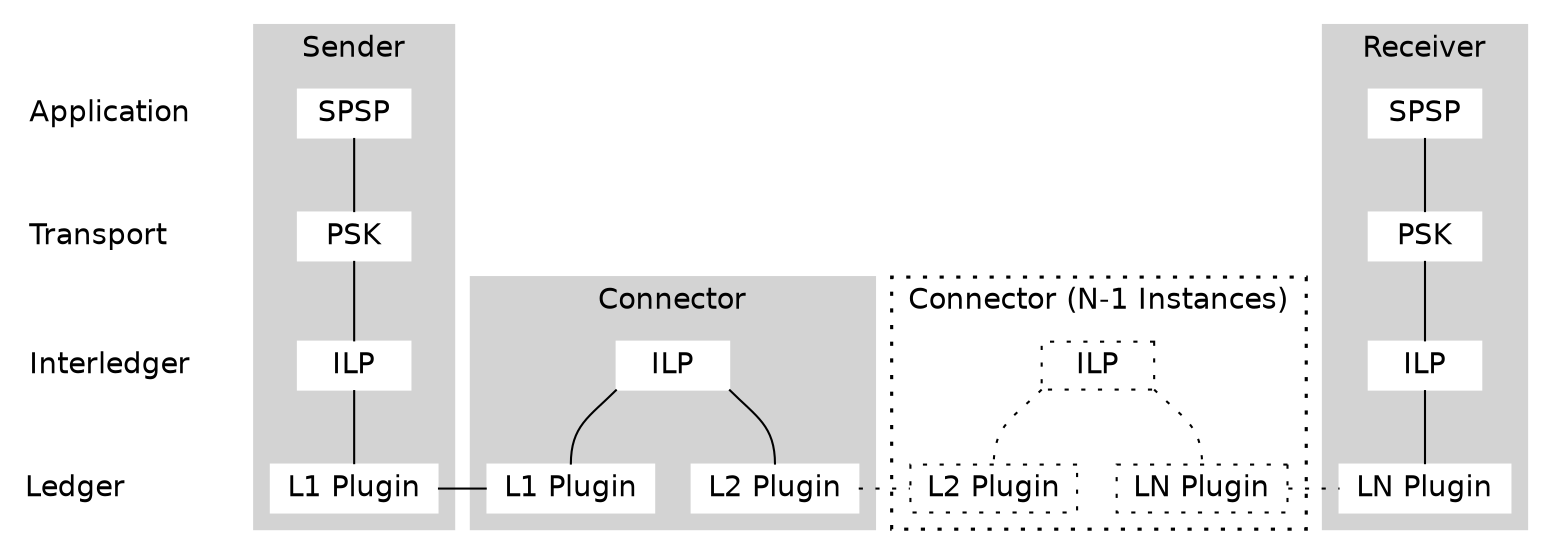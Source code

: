graph G {
  node [shape = box,height=.1,fontname = "helvetica"];
  newrank=true;

  app [label="Application\l" shape="plaintext" width=1.5]
  transport [label="Transport\l" shape="plaintext" width=1.5]
  interledger [label="Interledger\l" shape="plaintext" width=1.5]
  ledger [label="Ledger\l" shape="plaintext" width=1.5]

  subgraph cluster_0 {
    style=filled;
    color=lightgrey;
    node [style=filled,color=white];
    app1 [label=SPSP];
    tr1 [label=PSK];
    im1 [label="ILP"];
    lli1 [label="L1 Plugin"];
    app1 -- tr1 -- im1 -- lli1;
    label = "Sender";
    fontname = "helvetica";
  }

  subgraph cluster_1 {
    style=filled;
    color=lightgrey;
    node [style=filled,color=white];
    im2 [label="ILP"];
    lli2[label="L1 Plugin"];
    lli3 [label="L2 Plugin"];
    im2:sw -- lli2:n;
    im2:se -- lli3:n;
    label = "Connector";
    fontname = "helvetica";
  }

  subgraph cluster_2 {
    style=dotted;
    color=black;
    penwidth=1.5;
    node [style=dotted,color=black];
    im3 [label="ILP"];
    lli4[label="L2 Plugin"];
    lli5 [label="LN Plugin"];
    im3:sw -- lli4:n [style=dotted];
    im3:se -- lli5:n [style=dotted];
    label = "Connector (N-1 Instances)";
    fontname = "helvetica";
  }

  subgraph cluster_3 {
    style=filled;
    color=lightgrey;
    node [style=filled,color=white];
    app2 [label=SPSP];
    tr2 [label=PSK];
    im4 [label="ILP"];
    lli6 [label="LN Plugin"];
    app2 -- tr2 -- im4 -- lli6;
    label = "Receiver";
    fontname = "helvetica";
  }

  lli1 -- lli2;
  lli3 -- lli4 [style=dotted];
  lli5 -- lli6 [style=dotted];

  { rank=same; app app1 app2 }
  { rank=same; transport tr1 tr2 }
  { rank=same; interledger im1 im2 im3 im4 }
  { rank=same; ledger lli1 lli2 lli3 lli4 lli5 lli6}
}
